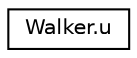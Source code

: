 digraph "Graphical Class Hierarchy"
{
 // LATEX_PDF_SIZE
  edge [fontname="Helvetica",fontsize="10",labelfontname="Helvetica",labelfontsize="10"];
  node [fontname="Helvetica",fontsize="10",shape=record];
  rankdir="LR";
  Node0 [label="Walker.u",height=0.2,width=0.4,color="black", fillcolor="white", style="filled",URL="$db/d1b/sqlite3_8c.html#d1/d53/unionWalker_8u",tooltip=" "];
}
